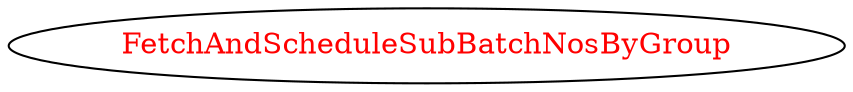 digraph dependencyGraph {
 concentrate=true;
 ranksep="2.0";
 rankdir="LR"; 
 splines="ortho";
"FetchAndScheduleSubBatchNosByGroup" [fontcolor="red"];
}